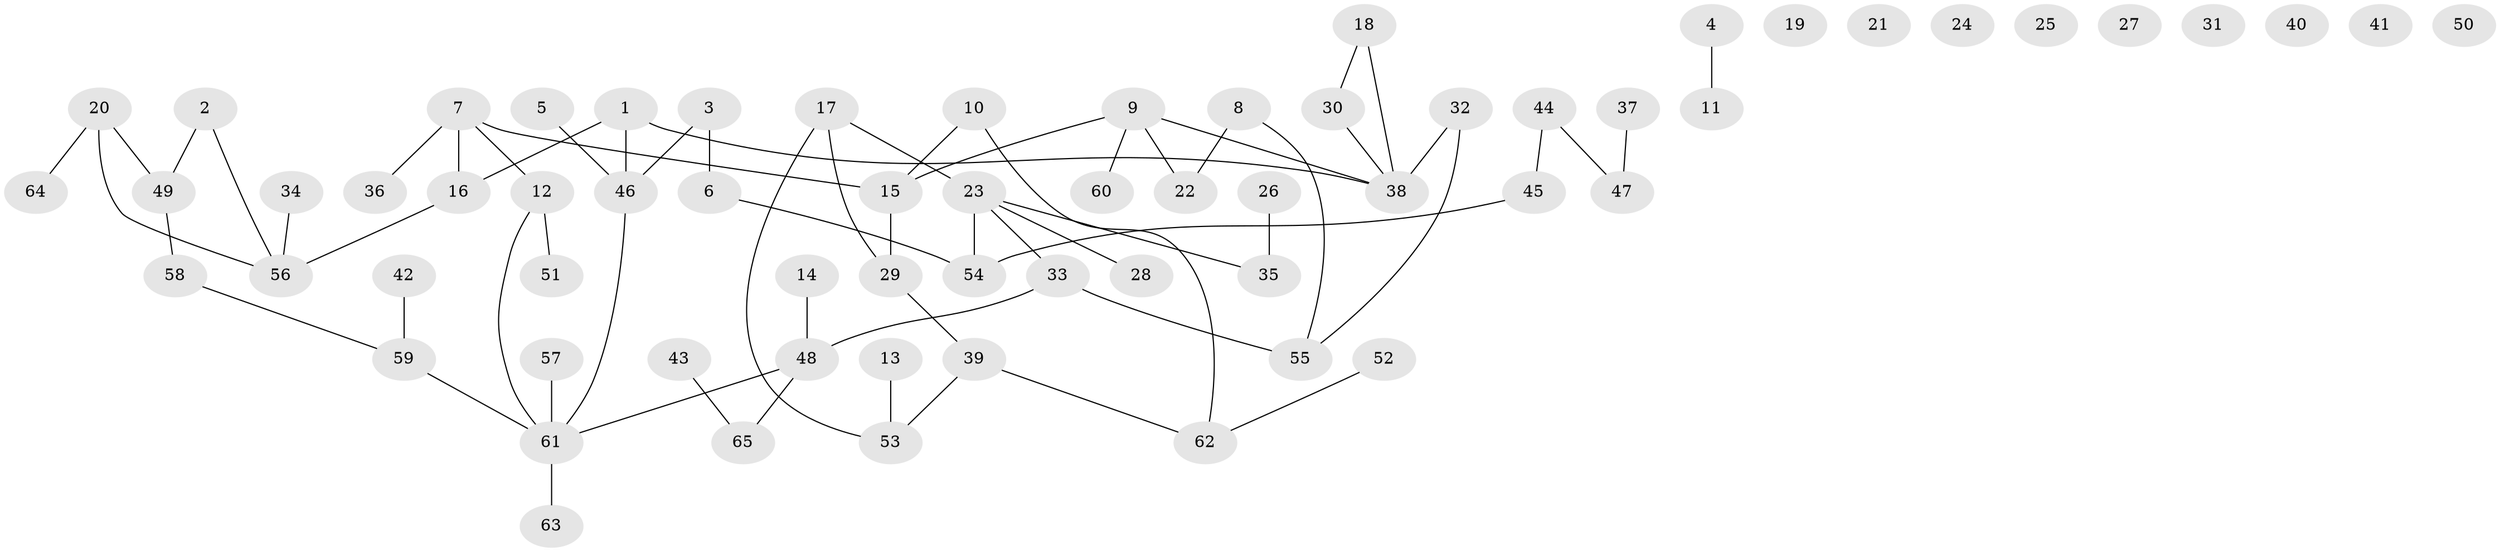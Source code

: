 // Generated by graph-tools (version 1.1) at 2025/49/03/09/25 03:49:12]
// undirected, 65 vertices, 65 edges
graph export_dot {
graph [start="1"]
  node [color=gray90,style=filled];
  1;
  2;
  3;
  4;
  5;
  6;
  7;
  8;
  9;
  10;
  11;
  12;
  13;
  14;
  15;
  16;
  17;
  18;
  19;
  20;
  21;
  22;
  23;
  24;
  25;
  26;
  27;
  28;
  29;
  30;
  31;
  32;
  33;
  34;
  35;
  36;
  37;
  38;
  39;
  40;
  41;
  42;
  43;
  44;
  45;
  46;
  47;
  48;
  49;
  50;
  51;
  52;
  53;
  54;
  55;
  56;
  57;
  58;
  59;
  60;
  61;
  62;
  63;
  64;
  65;
  1 -- 16;
  1 -- 38;
  1 -- 46;
  2 -- 49;
  2 -- 56;
  3 -- 6;
  3 -- 46;
  4 -- 11;
  5 -- 46;
  6 -- 54;
  7 -- 12;
  7 -- 15;
  7 -- 16;
  7 -- 36;
  8 -- 22;
  8 -- 55;
  9 -- 15;
  9 -- 22;
  9 -- 38;
  9 -- 60;
  10 -- 15;
  10 -- 62;
  12 -- 51;
  12 -- 61;
  13 -- 53;
  14 -- 48;
  15 -- 29;
  16 -- 56;
  17 -- 23;
  17 -- 29;
  17 -- 53;
  18 -- 30;
  18 -- 38;
  20 -- 49;
  20 -- 56;
  20 -- 64;
  23 -- 28;
  23 -- 33;
  23 -- 35;
  23 -- 54;
  26 -- 35;
  29 -- 39;
  30 -- 38;
  32 -- 38;
  32 -- 55;
  33 -- 48;
  33 -- 55;
  34 -- 56;
  37 -- 47;
  39 -- 53;
  39 -- 62;
  42 -- 59;
  43 -- 65;
  44 -- 45;
  44 -- 47;
  45 -- 54;
  46 -- 61;
  48 -- 61;
  48 -- 65;
  49 -- 58;
  52 -- 62;
  57 -- 61;
  58 -- 59;
  59 -- 61;
  61 -- 63;
}
